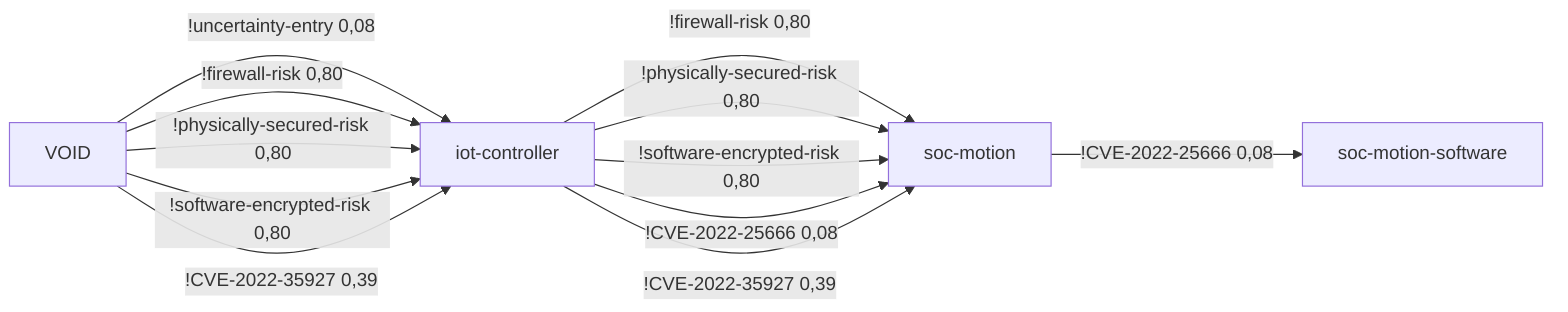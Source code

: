 %% AttributeChange [4mcontiki-ng/contiki-ng[0m to [4m4.7[0m for node [4miot-controller[0m
%%  VOID -[1,00]->  iot-controller -[1,00]->  soc-motion -[0,08]-> soc-motion-software 3,96 0,08
flowchart LR
	iot-controller[iot-controller]
	soc-motion[soc-motion]
	soc-motion-software[soc-motion-software]
	VOID[VOID]
	iot-controller -->|!firewall-risk 0,80| soc-motion
	iot-controller -->|!physically-secured-risk 0,80| soc-motion
	iot-controller -->|!software-encrypted-risk 0,80| soc-motion
	iot-controller -->|!CVE-2022-25666 0,08| soc-motion
	iot-controller -->|!CVE-2022-35927 0,39| soc-motion
	soc-motion -->|!CVE-2022-25666 0,08| soc-motion-software
	VOID -->|!uncertainty-entry 0,08| iot-controller
	VOID -->|!firewall-risk 0,80| iot-controller
	VOID -->|!physically-secured-risk 0,80| iot-controller
	VOID -->|!software-encrypted-risk 0,80| iot-controller
	VOID -->|!CVE-2022-35927 0,39| iot-controller